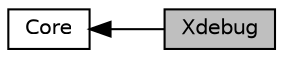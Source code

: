 digraph "Xdebug"
{
  edge [fontname="Helvetica",fontsize="10",labelfontname="Helvetica",labelfontsize="10"];
  node [fontname="Helvetica",fontsize="10",shape=record];
  rankdir=LR;
  Node0 [label="Xdebug",height=0.2,width=0.4,color="black", fillcolor="grey75", style="filled", fontcolor="black"];
  Node1 [label="Core",height=0.2,width=0.4,color="black", fillcolor="white", style="filled",URL="$group__core.html"];
  Node1->Node0 [shape=plaintext, dir="back", style="solid"];
}
